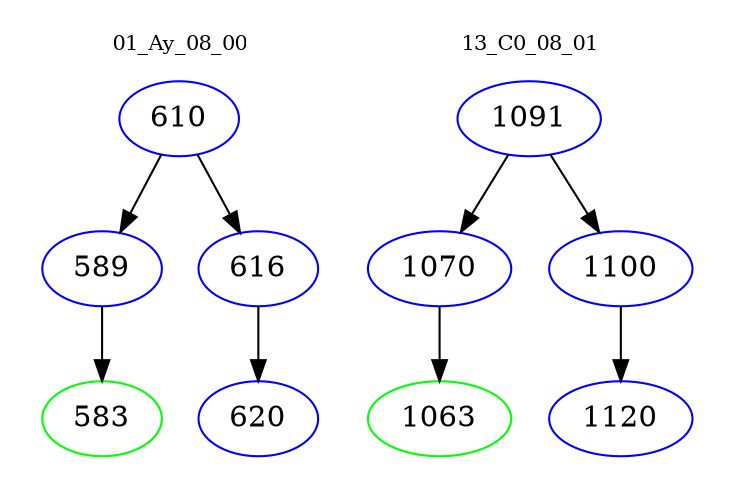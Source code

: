 digraph{
subgraph cluster_0 {
color = white
label = "01_Ay_08_00";
fontsize=10;
T0_610 [label="610", color="blue"]
T0_610 -> T0_589 [color="black"]
T0_589 [label="589", color="blue"]
T0_589 -> T0_583 [color="black"]
T0_583 [label="583", color="green"]
T0_610 -> T0_616 [color="black"]
T0_616 [label="616", color="blue"]
T0_616 -> T0_620 [color="black"]
T0_620 [label="620", color="blue"]
}
subgraph cluster_1 {
color = white
label = "13_C0_08_01";
fontsize=10;
T1_1091 [label="1091", color="blue"]
T1_1091 -> T1_1070 [color="black"]
T1_1070 [label="1070", color="blue"]
T1_1070 -> T1_1063 [color="black"]
T1_1063 [label="1063", color="green"]
T1_1091 -> T1_1100 [color="black"]
T1_1100 [label="1100", color="blue"]
T1_1100 -> T1_1120 [color="black"]
T1_1120 [label="1120", color="blue"]
}
}
